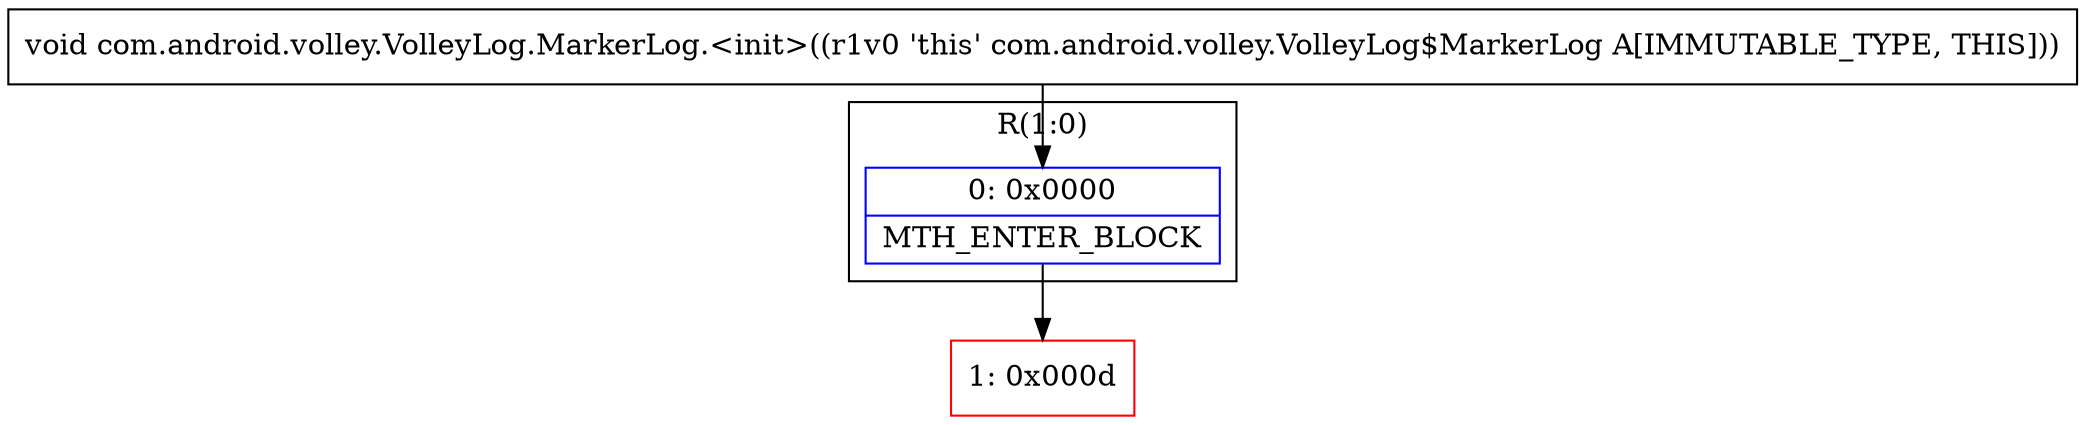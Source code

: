 digraph "CFG forcom.android.volley.VolleyLog.MarkerLog.\<init\>()V" {
subgraph cluster_Region_1272907008 {
label = "R(1:0)";
node [shape=record,color=blue];
Node_0 [shape=record,label="{0\:\ 0x0000|MTH_ENTER_BLOCK\l}"];
}
Node_1 [shape=record,color=red,label="{1\:\ 0x000d}"];
MethodNode[shape=record,label="{void com.android.volley.VolleyLog.MarkerLog.\<init\>((r1v0 'this' com.android.volley.VolleyLog$MarkerLog A[IMMUTABLE_TYPE, THIS])) }"];
MethodNode -> Node_0;
Node_0 -> Node_1;
}


